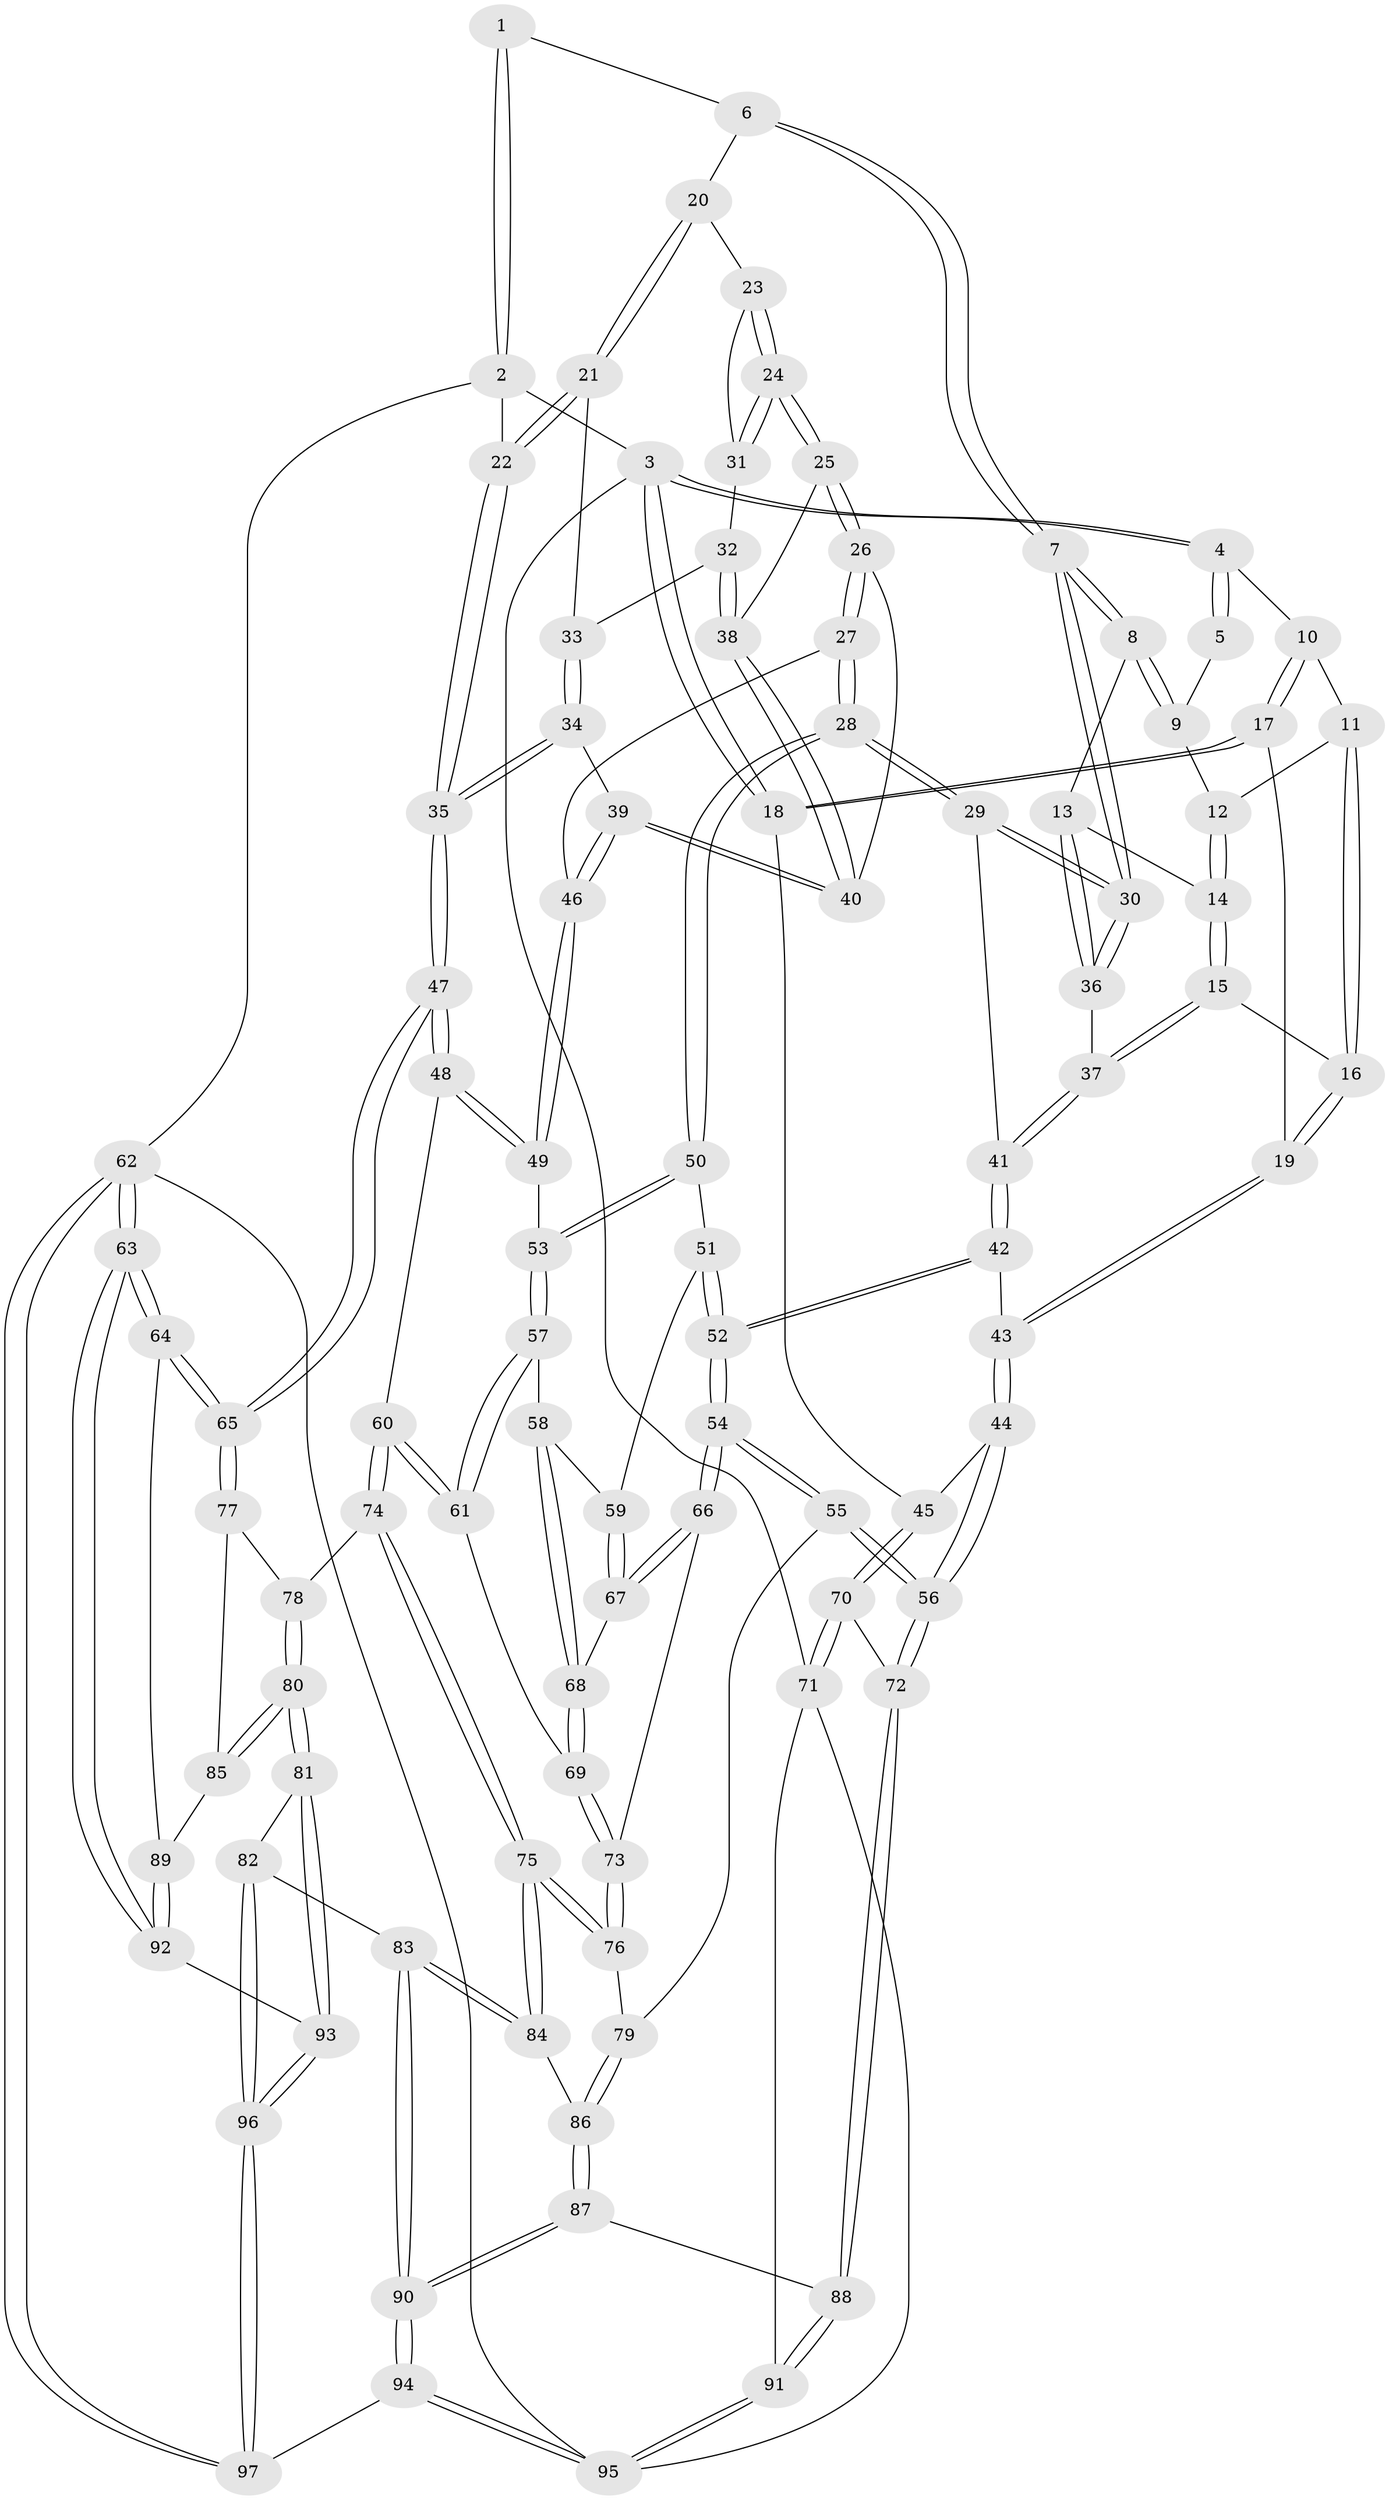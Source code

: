 // Generated by graph-tools (version 1.1) at 2025/38/03/09/25 02:38:29]
// undirected, 97 vertices, 239 edges
graph export_dot {
graph [start="1"]
  node [color=gray90,style=filled];
  1 [pos="+0.6496547772160876+0"];
  2 [pos="+1+0"];
  3 [pos="+0+0"];
  4 [pos="+0+0"];
  5 [pos="+0.35745948664266675+0"];
  6 [pos="+0.6742575968656431+0"];
  7 [pos="+0.5527448152094365+0.15424442559010476"];
  8 [pos="+0.4837656497515614+0.11185402648155546"];
  9 [pos="+0.355305296766536+0"];
  10 [pos="+0.13541488805940433+0.09302343559086201"];
  11 [pos="+0.23883211813312918+0.07633882838942153"];
  12 [pos="+0.34560489741644457+0"];
  13 [pos="+0.3896442681208931+0.13809036185161863"];
  14 [pos="+0.36288490390989686+0.13762629553197628"];
  15 [pos="+0.33085244186107526+0.18281555843851602"];
  16 [pos="+0.26638700153877415+0.17773001838115965"];
  17 [pos="+0.12964359732410113+0.11473060241807935"];
  18 [pos="+0+0.15530494910857068"];
  19 [pos="+0.15842604721816414+0.2454869889453853"];
  20 [pos="+0.6927102191472007+0.0197433563913258"];
  21 [pos="+0.8283314157848334+0.09707669085205134"];
  22 [pos="+1+0"];
  23 [pos="+0.6947156502606587+0.03260383005675204"];
  24 [pos="+0.7005256441532764+0.19610485201115857"];
  25 [pos="+0.6968662306641898+0.20649218811568512"];
  26 [pos="+0.6460263284456836+0.2748197428267654"];
  27 [pos="+0.61041746397424+0.2998762840454797"];
  28 [pos="+0.5792982407170986+0.30594404214714394"];
  29 [pos="+0.561418545924977+0.286678048139965"];
  30 [pos="+0.5498323308437437+0.22023891837580423"];
  31 [pos="+0.7608751830393964+0.1793514046448795"];
  32 [pos="+0.7875382223525603+0.19190011806044885"];
  33 [pos="+0.830347197441415+0.11484141112819703"];
  34 [pos="+0.9434467214559952+0.2770618636118187"];
  35 [pos="+1+0.3271711373279458"];
  36 [pos="+0.4530011588660249+0.19184673177652217"];
  37 [pos="+0.35017753761269943+0.21849134431320574"];
  38 [pos="+0.7923988010251348+0.22465193504277012"];
  39 [pos="+0.8464293051548167+0.28498837927314763"];
  40 [pos="+0.8064457471894394+0.2547548610956454"];
  41 [pos="+0.3774485239218352+0.29865249288455525"];
  42 [pos="+0.3355873629345616+0.3534991972061154"];
  43 [pos="+0.14048384071000183+0.2814307797858959"];
  44 [pos="+0.024181481132598128+0.3627867345142263"];
  45 [pos="+0+0.3508358754625333"];
  46 [pos="+0.772770686785069+0.3657482078658581"];
  47 [pos="+1+0.47988320388070776"];
  48 [pos="+0.8148738484510655+0.46586497236956564"];
  49 [pos="+0.777272876460082+0.4024902306940106"];
  50 [pos="+0.5769963141028059+0.3342565218482684"];
  51 [pos="+0.5506132781496594+0.368172258466553"];
  52 [pos="+0.3433745100561746+0.4766989425530897"];
  53 [pos="+0.6460550629480725+0.454535804736623"];
  54 [pos="+0.3245765623978893+0.5483246959576172"];
  55 [pos="+0.30793809818474877+0.5628729456915649"];
  56 [pos="+0.24376239304201247+0.5992881981769798"];
  57 [pos="+0.6555373973114481+0.511952842336121"];
  58 [pos="+0.574305734895384+0.5205251164125709"];
  59 [pos="+0.513131988653042+0.5047897621976563"];
  60 [pos="+0.7178669440630924+0.5755387791148675"];
  61 [pos="+0.6826342307935954+0.5491912898830278"];
  62 [pos="+1+1"];
  63 [pos="+1+1"];
  64 [pos="+1+0.5571252215420759"];
  65 [pos="+1+0.5358999176696463"];
  66 [pos="+0.380042602060499+0.5510247839794657"];
  67 [pos="+0.5044163137155073+0.5109784457755489"];
  68 [pos="+0.5516499692724294+0.5973322466274372"];
  69 [pos="+0.5532465972912173+0.6073550556422779"];
  70 [pos="+0+0.5589351929064336"];
  71 [pos="+0+0.8213409744136522"];
  72 [pos="+0.22479990648343406+0.6526525144606863"];
  73 [pos="+0.5360449381468227+0.6386870925214031"];
  74 [pos="+0.7277448028325681+0.6095817163575026"];
  75 [pos="+0.5960825800895085+0.7172955636935164"];
  76 [pos="+0.5397923340495344+0.6521750179365784"];
  77 [pos="+0.9220711966084059+0.6252461919019398"];
  78 [pos="+0.735810820304764+0.6161193921269121"];
  79 [pos="+0.45810157664248075+0.6973230086724802"];
  80 [pos="+0.7798635678846226+0.7718742419118524"];
  81 [pos="+0.7386878606166715+0.8244105008852203"];
  82 [pos="+0.6498965602195425+0.839598147161412"];
  83 [pos="+0.6245916459903477+0.831604762280563"];
  84 [pos="+0.5928089294322771+0.7491498294522625"];
  85 [pos="+0.8368175856766138+0.7683283418287736"];
  86 [pos="+0.4600610840679088+0.7594074596169688"];
  87 [pos="+0.39723955436684183+0.8197623589815314"];
  88 [pos="+0.22324226590482887+0.6612112391561779"];
  89 [pos="+0.886178483878788+0.7981117009651404"];
  90 [pos="+0.4336881683891993+0.9788907214681041"];
  91 [pos="+0.10542397784189948+0.81208389515349"];
  92 [pos="+0.9345115619601138+0.889490730307742"];
  93 [pos="+0.8020025077153254+0.9115489033699667"];
  94 [pos="+0.3798893669380599+1"];
  95 [pos="+0.2998036919900774+1"];
  96 [pos="+0.7350338417158061+1"];
  97 [pos="+0.734301432487449+1"];
  1 -- 2;
  1 -- 2;
  1 -- 6;
  2 -- 3;
  2 -- 22;
  2 -- 62;
  3 -- 4;
  3 -- 4;
  3 -- 18;
  3 -- 18;
  3 -- 71;
  4 -- 5;
  4 -- 5;
  4 -- 10;
  5 -- 9;
  6 -- 7;
  6 -- 7;
  6 -- 20;
  7 -- 8;
  7 -- 8;
  7 -- 30;
  7 -- 30;
  8 -- 9;
  8 -- 9;
  8 -- 13;
  9 -- 12;
  10 -- 11;
  10 -- 17;
  10 -- 17;
  11 -- 12;
  11 -- 16;
  11 -- 16;
  12 -- 14;
  12 -- 14;
  13 -- 14;
  13 -- 36;
  13 -- 36;
  14 -- 15;
  14 -- 15;
  15 -- 16;
  15 -- 37;
  15 -- 37;
  16 -- 19;
  16 -- 19;
  17 -- 18;
  17 -- 18;
  17 -- 19;
  18 -- 45;
  19 -- 43;
  19 -- 43;
  20 -- 21;
  20 -- 21;
  20 -- 23;
  21 -- 22;
  21 -- 22;
  21 -- 33;
  22 -- 35;
  22 -- 35;
  23 -- 24;
  23 -- 24;
  23 -- 31;
  24 -- 25;
  24 -- 25;
  24 -- 31;
  24 -- 31;
  25 -- 26;
  25 -- 26;
  25 -- 38;
  26 -- 27;
  26 -- 27;
  26 -- 40;
  27 -- 28;
  27 -- 28;
  27 -- 46;
  28 -- 29;
  28 -- 29;
  28 -- 50;
  28 -- 50;
  29 -- 30;
  29 -- 30;
  29 -- 41;
  30 -- 36;
  30 -- 36;
  31 -- 32;
  32 -- 33;
  32 -- 38;
  32 -- 38;
  33 -- 34;
  33 -- 34;
  34 -- 35;
  34 -- 35;
  34 -- 39;
  35 -- 47;
  35 -- 47;
  36 -- 37;
  37 -- 41;
  37 -- 41;
  38 -- 40;
  38 -- 40;
  39 -- 40;
  39 -- 40;
  39 -- 46;
  39 -- 46;
  41 -- 42;
  41 -- 42;
  42 -- 43;
  42 -- 52;
  42 -- 52;
  43 -- 44;
  43 -- 44;
  44 -- 45;
  44 -- 56;
  44 -- 56;
  45 -- 70;
  45 -- 70;
  46 -- 49;
  46 -- 49;
  47 -- 48;
  47 -- 48;
  47 -- 65;
  47 -- 65;
  48 -- 49;
  48 -- 49;
  48 -- 60;
  49 -- 53;
  50 -- 51;
  50 -- 53;
  50 -- 53;
  51 -- 52;
  51 -- 52;
  51 -- 59;
  52 -- 54;
  52 -- 54;
  53 -- 57;
  53 -- 57;
  54 -- 55;
  54 -- 55;
  54 -- 66;
  54 -- 66;
  55 -- 56;
  55 -- 56;
  55 -- 79;
  56 -- 72;
  56 -- 72;
  57 -- 58;
  57 -- 61;
  57 -- 61;
  58 -- 59;
  58 -- 68;
  58 -- 68;
  59 -- 67;
  59 -- 67;
  60 -- 61;
  60 -- 61;
  60 -- 74;
  60 -- 74;
  61 -- 69;
  62 -- 63;
  62 -- 63;
  62 -- 97;
  62 -- 97;
  62 -- 95;
  63 -- 64;
  63 -- 64;
  63 -- 92;
  63 -- 92;
  64 -- 65;
  64 -- 65;
  64 -- 89;
  65 -- 77;
  65 -- 77;
  66 -- 67;
  66 -- 67;
  66 -- 73;
  67 -- 68;
  68 -- 69;
  68 -- 69;
  69 -- 73;
  69 -- 73;
  70 -- 71;
  70 -- 71;
  70 -- 72;
  71 -- 91;
  71 -- 95;
  72 -- 88;
  72 -- 88;
  73 -- 76;
  73 -- 76;
  74 -- 75;
  74 -- 75;
  74 -- 78;
  75 -- 76;
  75 -- 76;
  75 -- 84;
  75 -- 84;
  76 -- 79;
  77 -- 78;
  77 -- 85;
  78 -- 80;
  78 -- 80;
  79 -- 86;
  79 -- 86;
  80 -- 81;
  80 -- 81;
  80 -- 85;
  80 -- 85;
  81 -- 82;
  81 -- 93;
  81 -- 93;
  82 -- 83;
  82 -- 96;
  82 -- 96;
  83 -- 84;
  83 -- 84;
  83 -- 90;
  83 -- 90;
  84 -- 86;
  85 -- 89;
  86 -- 87;
  86 -- 87;
  87 -- 88;
  87 -- 90;
  87 -- 90;
  88 -- 91;
  88 -- 91;
  89 -- 92;
  89 -- 92;
  90 -- 94;
  90 -- 94;
  91 -- 95;
  91 -- 95;
  92 -- 93;
  93 -- 96;
  93 -- 96;
  94 -- 95;
  94 -- 95;
  94 -- 97;
  96 -- 97;
  96 -- 97;
}
